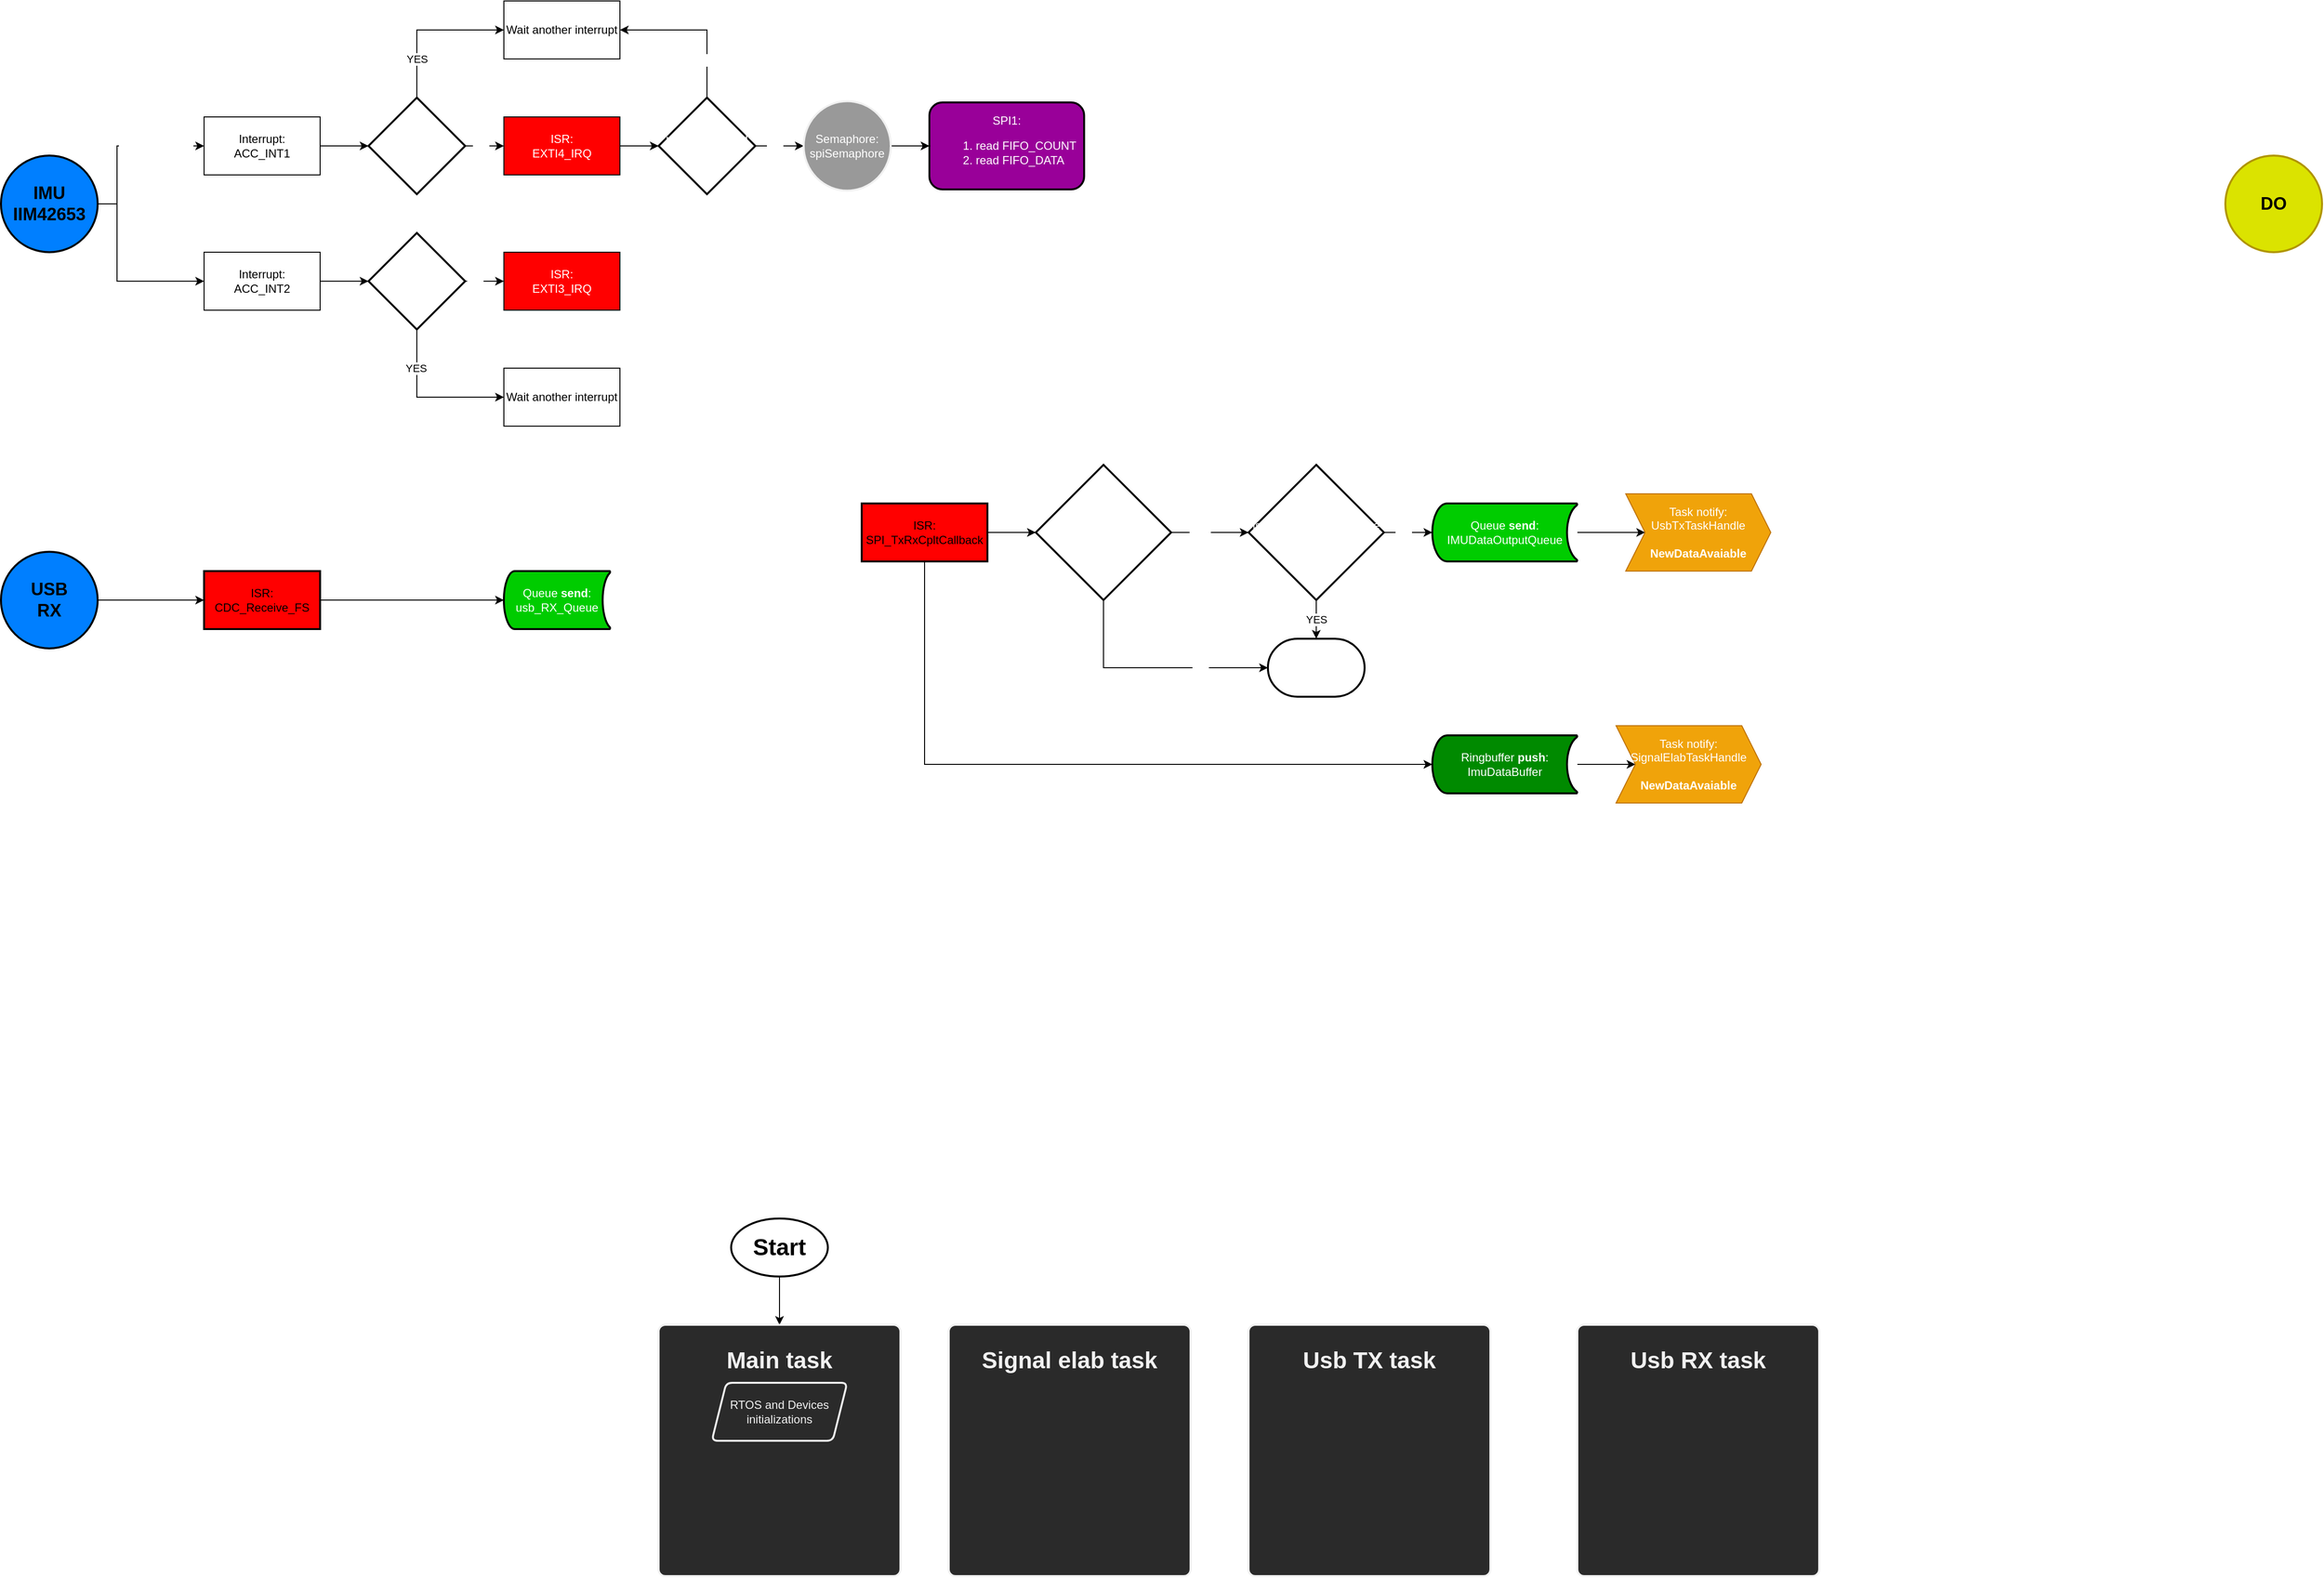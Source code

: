 <mxfile version="18.0.4" type="device"><diagram name="Page-1" id="74b105a0-9070-1c63-61bc-23e55f88626e"><mxGraphModel dx="2076" dy="1298" grid="1" gridSize="10" guides="1" tooltips="1" connect="1" arrows="1" fold="1" page="1" pageScale="1.5" pageWidth="1654" pageHeight="1169" background="none" math="0" shadow="0"><root><mxCell id="0" style=";html=1;"/><mxCell id="1" style=";html=1;" parent="0"/><mxCell id="ylig7qVfC1sZJ81ge9yt-6" style="edgeStyle=orthogonalEdgeStyle;rounded=0;orthogonalLoop=1;jettySize=auto;html=1;entryX=0.5;entryY=0;entryDx=0;entryDy=0;" parent="1" source="ylig7qVfC1sZJ81ge9yt-4" target="ylig7qVfC1sZJ81ge9yt-5" edge="1"><mxGeometry relative="1" as="geometry"/></mxCell><mxCell id="ylig7qVfC1sZJ81ge9yt-4" value="&lt;h1&gt;Start&lt;/h1&gt;" style="strokeWidth=2;html=1;shape=mxgraph.flowchart.start_1;whiteSpace=wrap;" parent="1" vertex="1"><mxGeometry x="795" y="1280" width="100" height="60" as="geometry"/></mxCell><mxCell id="ylig7qVfC1sZJ81ge9yt-5" value="&lt;h1&gt;Main task&lt;/h1&gt;" style="rounded=1;whiteSpace=wrap;html=1;absoluteArcSize=1;arcSize=14;strokeWidth=2;fontFamily=Helvetica;fontSize=12;fontColor=rgb(240, 240, 240);align=center;strokeColor=rgb(240, 240, 240);fillColor=rgb(42, 42, 42);labelPosition=center;verticalLabelPosition=middle;verticalAlign=top;" parent="1" vertex="1"><mxGeometry x="720" y="1390" width="250" height="260" as="geometry"/></mxCell><mxCell id="ylig7qVfC1sZJ81ge9yt-7" value="RTOS and Devices initializations" style="shape=parallelogram;html=1;strokeWidth=2;perimeter=parallelogramPerimeter;whiteSpace=wrap;rounded=1;arcSize=12;size=0.107;fontFamily=Helvetica;fontSize=12;fontColor=rgb(240, 240, 240);align=center;strokeColor=rgb(240, 240, 240);fillColor=rgb(42, 42, 42);" parent="1" vertex="1"><mxGeometry x="775" y="1450" width="140" height="60" as="geometry"/></mxCell><mxCell id="A2mkGAtdH4A4BYTJLTfo-7" value="" style="edgeStyle=orthogonalEdgeStyle;rounded=0;orthogonalLoop=1;jettySize=auto;html=1;" parent="1" source="A2mkGAtdH4A4BYTJLTfo-1" target="A2mkGAtdH4A4BYTJLTfo-6" edge="1"><mxGeometry relative="1" as="geometry"><Array as="points"><mxPoint x="160" y="230"/><mxPoint x="160" y="170"/></Array></mxGeometry></mxCell><mxCell id="A2mkGAtdH4A4BYTJLTfo-33" value="FIFO Threshold&lt;br&gt;reached" style="edgeLabel;html=1;align=center;verticalAlign=middle;resizable=0;points=[];fontColor=#FFFFFF;" parent="A2mkGAtdH4A4BYTJLTfo-7" vertex="1" connectable="0"><mxGeometry x="0.312" y="-2" relative="1" as="geometry"><mxPoint x="8" y="-2" as="offset"/></mxGeometry></mxCell><mxCell id="A2mkGAtdH4A4BYTJLTfo-11" style="edgeStyle=orthogonalEdgeStyle;rounded=0;orthogonalLoop=1;jettySize=auto;html=1;entryX=0;entryY=0.5;entryDx=0;entryDy=0;" parent="1" source="A2mkGAtdH4A4BYTJLTfo-1" target="A2mkGAtdH4A4BYTJLTfo-8" edge="1"><mxGeometry relative="1" as="geometry"><Array as="points"><mxPoint x="160" y="230"/><mxPoint x="160" y="310"/></Array></mxGeometry></mxCell><mxCell id="A2mkGAtdH4A4BYTJLTfo-1" value="&lt;h2&gt;&lt;font color=&quot;#000000&quot;&gt;IMU&lt;br&gt;IIM42653&lt;/font&gt;&lt;/h2&gt;" style="strokeWidth=2;html=1;shape=mxgraph.flowchart.start_2;whiteSpace=wrap;fillColor=#007FFF;strokeColor=#000000;" parent="1" vertex="1"><mxGeometry x="40" y="180" width="100" height="100" as="geometry"/></mxCell><mxCell id="A2mkGAtdH4A4BYTJLTfo-15" value="" style="edgeStyle=orthogonalEdgeStyle;rounded=0;orthogonalLoop=1;jettySize=auto;html=1;" parent="1" source="A2mkGAtdH4A4BYTJLTfo-2" target="A2mkGAtdH4A4BYTJLTfo-14" edge="1"><mxGeometry relative="1" as="geometry"/></mxCell><mxCell id="A2mkGAtdH4A4BYTJLTfo-2" value="&lt;h2&gt;&lt;font color=&quot;#000000&quot;&gt;USB&lt;br&gt;RX&lt;/font&gt;&lt;/h2&gt;" style="strokeWidth=2;html=1;shape=mxgraph.flowchart.start_2;whiteSpace=wrap;strokeColor=#000000;fillColor=#007FFF;" parent="1" vertex="1"><mxGeometry x="40" y="590" width="100" height="100" as="geometry"/></mxCell><mxCell id="A2mkGAtdH4A4BYTJLTfo-28" value="" style="edgeStyle=orthogonalEdgeStyle;rounded=0;orthogonalLoop=1;jettySize=auto;html=1;fontColor=#FFFFFF;" parent="1" source="A2mkGAtdH4A4BYTJLTfo-6" target="A2mkGAtdH4A4BYTJLTfo-27" edge="1"><mxGeometry relative="1" as="geometry"/></mxCell><mxCell id="A2mkGAtdH4A4BYTJLTfo-6" value="Interrupt:&lt;br&gt;ACC_INT1" style="rounded=0;whiteSpace=wrap;html=1;" parent="1" vertex="1"><mxGeometry x="250" y="140" width="120" height="60" as="geometry"/></mxCell><mxCell id="LXQMJU7VKnlrSpX-8esE-26" value="" style="edgeStyle=orthogonalEdgeStyle;rounded=0;orthogonalLoop=1;jettySize=auto;html=1;fontColor=#FFFFFF;" parent="1" source="A2mkGAtdH4A4BYTJLTfo-8" target="LXQMJU7VKnlrSpX-8esE-23" edge="1"><mxGeometry relative="1" as="geometry"/></mxCell><mxCell id="A2mkGAtdH4A4BYTJLTfo-8" value="&lt;span&gt;Interrupt:&lt;/span&gt;&lt;br&gt;&lt;span&gt;ACC_INT2&lt;br&gt;&lt;/span&gt;" style="rounded=0;whiteSpace=wrap;html=1;" parent="1" vertex="1"><mxGeometry x="250" y="280" width="120" height="60" as="geometry"/></mxCell><mxCell id="A2mkGAtdH4A4BYTJLTfo-26" value="" style="edgeStyle=orthogonalEdgeStyle;rounded=0;orthogonalLoop=1;jettySize=auto;html=1;fontColor=#FFFFFF;" parent="1" source="A2mkGAtdH4A4BYTJLTfo-14" target="A2mkGAtdH4A4BYTJLTfo-25" edge="1"><mxGeometry relative="1" as="geometry"/></mxCell><mxCell id="A2mkGAtdH4A4BYTJLTfo-14" value="ISR:&lt;br&gt;CDC_Receive_FS" style="whiteSpace=wrap;html=1;strokeWidth=2;fillColor=#FF0000;" parent="1" vertex="1"><mxGeometry x="250" y="610" width="120" height="60" as="geometry"/></mxCell><mxCell id="A2mkGAtdH4A4BYTJLTfo-16" value="&lt;font color=&quot;#ffffff&quot;&gt;ISR:&lt;br&gt;EXTI4_IRQ&lt;/font&gt;" style="whiteSpace=wrap;html=1;rounded=0;fillColor=#FF0000;" parent="1" vertex="1"><mxGeometry x="560" y="140" width="120" height="60" as="geometry"/></mxCell><mxCell id="A2mkGAtdH4A4BYTJLTfo-18" value="&lt;font color=&quot;#ffffff&quot;&gt;ISR:&lt;br&gt;EXTI3_IRQ&lt;/font&gt;" style="whiteSpace=wrap;html=1;rounded=0;fillColor=#FF0000;" parent="1" vertex="1"><mxGeometry x="560" y="280" width="120" height="60" as="geometry"/></mxCell><mxCell id="A2mkGAtdH4A4BYTJLTfo-20" value="&lt;h1&gt;Signal elab task&lt;/h1&gt;" style="rounded=1;whiteSpace=wrap;html=1;absoluteArcSize=1;arcSize=14;strokeWidth=2;fontFamily=Helvetica;fontSize=12;fontColor=rgb(240, 240, 240);align=center;strokeColor=rgb(240, 240, 240);fillColor=rgb(42, 42, 42);labelPosition=center;verticalLabelPosition=middle;verticalAlign=top;" parent="1" vertex="1"><mxGeometry x="1020" y="1390" width="250" height="260" as="geometry"/></mxCell><mxCell id="A2mkGAtdH4A4BYTJLTfo-21" value="&lt;h1&gt;Usb TX task&lt;/h1&gt;" style="rounded=1;whiteSpace=wrap;html=1;absoluteArcSize=1;arcSize=14;strokeWidth=2;fontFamily=Helvetica;fontSize=12;fontColor=rgb(240, 240, 240);align=center;strokeColor=rgb(240, 240, 240);fillColor=rgb(42, 42, 42);labelPosition=center;verticalLabelPosition=middle;verticalAlign=top;" parent="1" vertex="1"><mxGeometry x="1330" y="1390" width="250" height="260" as="geometry"/></mxCell><mxCell id="A2mkGAtdH4A4BYTJLTfo-22" value="&lt;h1&gt;Usb RX task&lt;/h1&gt;" style="rounded=1;whiteSpace=wrap;html=1;absoluteArcSize=1;arcSize=14;strokeWidth=2;fontFamily=Helvetica;fontSize=12;fontColor=rgb(240, 240, 240);align=center;strokeColor=rgb(240, 240, 240);fillColor=rgb(42, 42, 42);labelPosition=center;verticalLabelPosition=middle;verticalAlign=top;" parent="1" vertex="1"><mxGeometry x="1670" y="1390" width="250" height="260" as="geometry"/></mxCell><mxCell id="A2mkGAtdH4A4BYTJLTfo-25" value="Queue &lt;b&gt;send&lt;/b&gt;:&lt;br&gt;usb_RX_Queue" style="strokeWidth=2;html=1;shape=mxgraph.flowchart.stored_data;whiteSpace=wrap;fontColor=#FFFFFF;fillColor=#00CC00;" parent="1" vertex="1"><mxGeometry x="560" y="610" width="110" height="60" as="geometry"/></mxCell><mxCell id="A2mkGAtdH4A4BYTJLTfo-29" style="edgeStyle=orthogonalEdgeStyle;rounded=0;orthogonalLoop=1;jettySize=auto;html=1;exitX=0.5;exitY=0;exitDx=0;exitDy=0;exitPerimeter=0;fontColor=#FFFFFF;entryX=0;entryY=0.5;entryDx=0;entryDy=0;" parent="1" source="A2mkGAtdH4A4BYTJLTfo-27" target="cvb1im8wMfsYTv5nt2DC-3" edge="1"><mxGeometry relative="1" as="geometry"><Array as="points"><mxPoint x="470" y="50"/></Array><mxPoint x="310" y="140" as="targetPoint"/></mxGeometry></mxCell><mxCell id="A2mkGAtdH4A4BYTJLTfo-30" value="YES" style="edgeLabel;html=1;align=center;verticalAlign=middle;resizable=0;points=[];fontColor=#FFFFFF;" parent="A2mkGAtdH4A4BYTJLTfo-29" vertex="1" connectable="0"><mxGeometry x="0.131" y="-3" relative="1" as="geometry"><mxPoint x="107" y="23" as="offset"/></mxGeometry></mxCell><mxCell id="cvb1im8wMfsYTv5nt2DC-4" value="YES" style="edgeLabel;html=1;align=center;verticalAlign=middle;resizable=0;points=[];" vertex="1" connectable="0" parent="A2mkGAtdH4A4BYTJLTfo-29"><mxGeometry x="-0.278" y="2" relative="1" as="geometry"><mxPoint x="2" y="18" as="offset"/></mxGeometry></mxCell><mxCell id="A2mkGAtdH4A4BYTJLTfo-31" style="edgeStyle=orthogonalEdgeStyle;rounded=0;orthogonalLoop=1;jettySize=auto;html=1;exitX=1;exitY=0.5;exitDx=0;exitDy=0;exitPerimeter=0;entryX=0;entryY=0.5;entryDx=0;entryDy=0;fontColor=#FFFFFF;" parent="1" source="A2mkGAtdH4A4BYTJLTfo-27" target="A2mkGAtdH4A4BYTJLTfo-16" edge="1"><mxGeometry relative="1" as="geometry"/></mxCell><mxCell id="A2mkGAtdH4A4BYTJLTfo-32" value="NO" style="edgeLabel;html=1;align=center;verticalAlign=middle;resizable=0;points=[];fontColor=#FFFFFF;" parent="A2mkGAtdH4A4BYTJLTfo-31" vertex="1" connectable="0"><mxGeometry x="-0.229" relative="1" as="geometry"><mxPoint as="offset"/></mxGeometry></mxCell><mxCell id="A2mkGAtdH4A4BYTJLTfo-27" value="NVIC masked?" style="strokeWidth=2;html=1;shape=mxgraph.flowchart.decision;whiteSpace=wrap;fontColor=#FFFFFF;fillColor=none;" parent="1" vertex="1"><mxGeometry x="420" y="120" width="100" height="100" as="geometry"/></mxCell><mxCell id="A2mkGAtdH4A4BYTJLTfo-38" style="edgeStyle=orthogonalEdgeStyle;rounded=0;orthogonalLoop=1;jettySize=auto;html=1;exitX=1;exitY=0.5;exitDx=0;exitDy=0;fontColor=#FFFFFF;" parent="1" source="A2mkGAtdH4A4BYTJLTfo-16" target="A2mkGAtdH4A4BYTJLTfo-40" edge="1"><mxGeometry relative="1" as="geometry"><mxPoint x="890" y="169.833" as="targetPoint"/><mxPoint x="820" y="170" as="sourcePoint"/></mxGeometry></mxCell><mxCell id="A2mkGAtdH4A4BYTJLTfo-42" style="edgeStyle=orthogonalEdgeStyle;rounded=0;orthogonalLoop=1;jettySize=auto;html=1;exitX=0.5;exitY=0;exitDx=0;exitDy=0;exitPerimeter=0;fontColor=#FFFFFF;entryX=1;entryY=0.5;entryDx=0;entryDy=0;" parent="1" source="A2mkGAtdH4A4BYTJLTfo-40" edge="1" target="cvb1im8wMfsYTv5nt2DC-3"><mxGeometry relative="1" as="geometry"><mxPoint x="770" y="80" as="targetPoint"/><Array as="points"><mxPoint x="770" y="50"/></Array></mxGeometry></mxCell><mxCell id="A2mkGAtdH4A4BYTJLTfo-43" value="YES" style="edgeLabel;html=1;align=center;verticalAlign=middle;resizable=0;points=[];fontColor=#FFFFFF;" parent="A2mkGAtdH4A4BYTJLTfo-42" vertex="1" connectable="0"><mxGeometry x="-0.23" y="-3" relative="1" as="geometry"><mxPoint x="-3" y="22" as="offset"/></mxGeometry></mxCell><mxCell id="A2mkGAtdH4A4BYTJLTfo-47" value="" style="edgeStyle=orthogonalEdgeStyle;rounded=0;orthogonalLoop=1;jettySize=auto;html=1;fontColor=#FFFFFF;" parent="1" source="A2mkGAtdH4A4BYTJLTfo-40" target="A2mkGAtdH4A4BYTJLTfo-46" edge="1"><mxGeometry relative="1" as="geometry"><Array as="points"><mxPoint x="840" y="170"/><mxPoint x="840" y="170"/></Array></mxGeometry></mxCell><mxCell id="A2mkGAtdH4A4BYTJLTfo-50" value="NO" style="edgeLabel;html=1;align=center;verticalAlign=middle;resizable=0;points=[];fontColor=#FFFFFF;" parent="A2mkGAtdH4A4BYTJLTfo-47" vertex="1" connectable="0"><mxGeometry x="0.863" relative="1" as="geometry"><mxPoint x="-27" as="offset"/></mxGeometry></mxCell><mxCell id="A2mkGAtdH4A4BYTJLTfo-40" value="is previous read running?" style="strokeWidth=2;html=1;shape=mxgraph.flowchart.decision;whiteSpace=wrap;fontColor=#FFFFFF;fillColor=none;" parent="1" vertex="1"><mxGeometry x="720" y="120.003" width="100" height="100" as="geometry"/></mxCell><mxCell id="A2mkGAtdH4A4BYTJLTfo-44" value="SPI1:&lt;br&gt;&lt;ol&gt;&lt;li style=&quot;text-align: left&quot;&gt;read FIFO_COUNT&lt;/li&gt;&lt;li style=&quot;text-align: left&quot;&gt;read FIFO_DATA&lt;/li&gt;&lt;/ol&gt;" style="rounded=1;whiteSpace=wrap;html=1;fillColor=#990099;fontColor=#FFFFFF;strokeWidth=2;" parent="1" vertex="1"><mxGeometry x="1000" y="125" width="160" height="90" as="geometry"/></mxCell><mxCell id="A2mkGAtdH4A4BYTJLTfo-51" value="" style="edgeStyle=orthogonalEdgeStyle;rounded=0;orthogonalLoop=1;jettySize=auto;html=1;fontColor=#FFFFFF;" parent="1" source="A2mkGAtdH4A4BYTJLTfo-46" target="A2mkGAtdH4A4BYTJLTfo-44" edge="1"><mxGeometry relative="1" as="geometry"><Array as="points"><mxPoint x="1000" y="170"/><mxPoint x="1000" y="170"/></Array></mxGeometry></mxCell><mxCell id="A2mkGAtdH4A4BYTJLTfo-46" value="Semaphore:&lt;br&gt;spiSemaphore" style="strokeWidth=2;html=1;shape=mxgraph.flowchart.start_2;whiteSpace=wrap;fontFamily=Helvetica;fontSize=12;fontColor=#FFFFFF;align=center;strokeColor=rgb(240, 240, 240);fillColor=#999999;" parent="1" vertex="1"><mxGeometry x="870" y="123.75" width="90" height="92.5" as="geometry"/></mxCell><mxCell id="A2mkGAtdH4A4BYTJLTfo-55" value="" style="edgeStyle=orthogonalEdgeStyle;rounded=0;orthogonalLoop=1;jettySize=auto;html=1;fontColor=#FFFFFF;startArrow=none;" parent="1" source="A2mkGAtdH4A4BYTJLTfo-56" target="A2mkGAtdH4A4BYTJLTfo-54" edge="1"><mxGeometry relative="1" as="geometry"><Array as="points"><mxPoint x="1480" y="570"/><mxPoint x="1480" y="570"/></Array></mxGeometry></mxCell><mxCell id="A2mkGAtdH4A4BYTJLTfo-59" value="NO" style="edgeLabel;html=1;align=center;verticalAlign=middle;resizable=0;points=[];fontColor=#FFFFFF;" parent="A2mkGAtdH4A4BYTJLTfo-55" vertex="1" connectable="0"><mxGeometry x="0.789" relative="1" as="geometry"><mxPoint x="-25" as="offset"/></mxGeometry></mxCell><mxCell id="LXQMJU7VKnlrSpX-8esE-15" value="" style="edgeStyle=orthogonalEdgeStyle;rounded=0;orthogonalLoop=1;jettySize=auto;html=1;fontColor=#FFFFFF;" parent="1" source="A2mkGAtdH4A4BYTJLTfo-53" target="LXQMJU7VKnlrSpX-8esE-13" edge="1"><mxGeometry relative="1" as="geometry"/></mxCell><mxCell id="LXQMJU7VKnlrSpX-8esE-20" style="edgeStyle=orthogonalEdgeStyle;rounded=0;orthogonalLoop=1;jettySize=auto;html=1;entryX=0;entryY=0.5;entryDx=0;entryDy=0;entryPerimeter=0;fontColor=#FFFFFF;" parent="1" source="A2mkGAtdH4A4BYTJLTfo-53" target="LXQMJU7VKnlrSpX-8esE-19" edge="1"><mxGeometry relative="1" as="geometry"><Array as="points"><mxPoint x="995" y="810"/></Array></mxGeometry></mxCell><mxCell id="A2mkGAtdH4A4BYTJLTfo-53" value="ISR:&lt;br&gt;SPI_TxRxCpltCallback" style="whiteSpace=wrap;html=1;strokeWidth=2;fillColor=#FF0000;" parent="1" vertex="1"><mxGeometry x="930" y="540" width="130" height="60" as="geometry"/></mxCell><mxCell id="LXQMJU7VKnlrSpX-8esE-3" value="" style="edgeStyle=orthogonalEdgeStyle;rounded=0;orthogonalLoop=1;jettySize=auto;html=1;" parent="1" source="A2mkGAtdH4A4BYTJLTfo-54" target="LXQMJU7VKnlrSpX-8esE-2" edge="1"><mxGeometry relative="1" as="geometry"/></mxCell><mxCell id="A2mkGAtdH4A4BYTJLTfo-54" value="Queue &lt;b&gt;send&lt;/b&gt;:&lt;br&gt;IMUDataOutputQueue" style="strokeWidth=2;html=1;shape=mxgraph.flowchart.stored_data;whiteSpace=wrap;fontColor=#FFFFFF;fillColor=#00CC00;" parent="1" vertex="1"><mxGeometry x="1520" y="540" width="150" height="60" as="geometry"/></mxCell><mxCell id="A2mkGAtdH4A4BYTJLTfo-65" value="" style="edgeStyle=orthogonalEdgeStyle;rounded=0;orthogonalLoop=1;jettySize=auto;html=1;fontColor=#FFFFFF;" parent="1" source="A2mkGAtdH4A4BYTJLTfo-56" target="A2mkGAtdH4A4BYTJLTfo-60" edge="1"><mxGeometry relative="1" as="geometry"/></mxCell><mxCell id="LXQMJU7VKnlrSpX-8esE-1" value="YES" style="edgeLabel;html=1;align=center;verticalAlign=middle;resizable=0;points=[];" parent="A2mkGAtdH4A4BYTJLTfo-65" vertex="1" connectable="0"><mxGeometry x="0.202" relative="1" as="geometry"><mxPoint y="-4" as="offset"/></mxGeometry></mxCell><mxCell id="A2mkGAtdH4A4BYTJLTfo-56" value="is&amp;nbsp;IMUDataOutputQueue full?" style="strokeWidth=2;html=1;shape=mxgraph.flowchart.decision;whiteSpace=wrap;fontColor=#FFFFFF;fillColor=none;" parent="1" vertex="1"><mxGeometry x="1330" y="500" width="140" height="140" as="geometry"/></mxCell><mxCell id="A2mkGAtdH4A4BYTJLTfo-60" value="Throw the data" style="strokeWidth=2;html=1;shape=mxgraph.flowchart.terminator;whiteSpace=wrap;fontColor=#FFFFFF;fillColor=none;" parent="1" vertex="1"><mxGeometry x="1350" y="680" width="100" height="60" as="geometry"/></mxCell><mxCell id="LXQMJU7VKnlrSpX-8esE-2" value="Task notify:&lt;br&gt;UsbTxTaskHandle&lt;br&gt;&lt;br&gt;&lt;b&gt;NewDataAvaiable&lt;/b&gt;" style="shape=step;perimeter=stepPerimeter;whiteSpace=wrap;html=1;fixedSize=1;fillColor=#f0a30a;fontColor=#FFFFFF;strokeColor=#BD7000;" parent="1" vertex="1"><mxGeometry x="1720" y="530" width="150" height="80" as="geometry"/></mxCell><mxCell id="LXQMJU7VKnlrSpX-8esE-14" value="" style="edgeStyle=orthogonalEdgeStyle;rounded=0;orthogonalLoop=1;jettySize=auto;html=1;fontColor=#FFFFFF;" parent="1" source="LXQMJU7VKnlrSpX-8esE-13" target="A2mkGAtdH4A4BYTJLTfo-56" edge="1"><mxGeometry relative="1" as="geometry"/></mxCell><mxCell id="LXQMJU7VKnlrSpX-8esE-16" value="YES" style="edgeLabel;html=1;align=center;verticalAlign=middle;resizable=0;points=[];fontColor=#FFFFFF;" parent="LXQMJU7VKnlrSpX-8esE-14" vertex="1" connectable="0"><mxGeometry x="-0.275" y="-1" relative="1" as="geometry"><mxPoint as="offset"/></mxGeometry></mxCell><mxCell id="LXQMJU7VKnlrSpX-8esE-17" style="edgeStyle=orthogonalEdgeStyle;rounded=0;orthogonalLoop=1;jettySize=auto;html=1;fontColor=#FFFFFF;entryX=0;entryY=0.5;entryDx=0;entryDy=0;entryPerimeter=0;" parent="1" source="LXQMJU7VKnlrSpX-8esE-13" target="A2mkGAtdH4A4BYTJLTfo-60" edge="1"><mxGeometry relative="1" as="geometry"><mxPoint x="1200" y="720" as="targetPoint"/><Array as="points"><mxPoint x="1180" y="710"/></Array></mxGeometry></mxCell><mxCell id="LXQMJU7VKnlrSpX-8esE-18" value="NO" style="edgeLabel;html=1;align=center;verticalAlign=middle;resizable=0;points=[];fontColor=#FFFFFF;" parent="LXQMJU7VKnlrSpX-8esE-17" vertex="1" connectable="0"><mxGeometry x="0.138" y="-1" relative="1" as="geometry"><mxPoint x="33" y="-1" as="offset"/></mxGeometry></mxCell><mxCell id="LXQMJU7VKnlrSpX-8esE-13" value="is Telemetry enabled?" style="strokeWidth=2;html=1;shape=mxgraph.flowchart.decision;whiteSpace=wrap;fontColor=#FFFFFF;fillColor=none;" parent="1" vertex="1"><mxGeometry x="1110" y="500" width="140" height="140" as="geometry"/></mxCell><mxCell id="LXQMJU7VKnlrSpX-8esE-22" value="" style="edgeStyle=orthogonalEdgeStyle;rounded=0;orthogonalLoop=1;jettySize=auto;html=1;fontColor=#FFFFFF;" parent="1" source="LXQMJU7VKnlrSpX-8esE-19" target="LXQMJU7VKnlrSpX-8esE-21" edge="1"><mxGeometry relative="1" as="geometry"/></mxCell><mxCell id="LXQMJU7VKnlrSpX-8esE-19" value="Ringbuffer &lt;b&gt;push&lt;/b&gt;:&lt;br&gt;ImuDataBuffer" style="strokeWidth=2;html=1;shape=mxgraph.flowchart.stored_data;whiteSpace=wrap;fillColor=#008a00;strokeColor=default;fontColor=#ffffff;gradientColor=none;" parent="1" vertex="1"><mxGeometry x="1520" y="780" width="150" height="60" as="geometry"/></mxCell><mxCell id="LXQMJU7VKnlrSpX-8esE-21" value="Task notify:&lt;br&gt;SignalElabTaskHandle&lt;br&gt;&lt;br&gt;&lt;b&gt;NewDataAvaiable&lt;/b&gt;" style="shape=step;perimeter=stepPerimeter;whiteSpace=wrap;html=1;fixedSize=1;fillColor=#f0a30a;fontColor=#FFFFFF;strokeColor=#BD7000;" parent="1" vertex="1"><mxGeometry x="1710" y="770" width="150" height="80" as="geometry"/></mxCell><mxCell id="LXQMJU7VKnlrSpX-8esE-25" value="" style="edgeStyle=orthogonalEdgeStyle;rounded=0;orthogonalLoop=1;jettySize=auto;html=1;fontColor=#FFFFFF;" parent="1" source="LXQMJU7VKnlrSpX-8esE-23" target="A2mkGAtdH4A4BYTJLTfo-18" edge="1"><mxGeometry relative="1" as="geometry"><Array as="points"><mxPoint x="530" y="310"/><mxPoint x="530" y="310"/></Array></mxGeometry></mxCell><mxCell id="LXQMJU7VKnlrSpX-8esE-29" value="NO" style="edgeLabel;html=1;align=center;verticalAlign=middle;resizable=0;points=[];fontColor=#FFFFFF;" parent="LXQMJU7VKnlrSpX-8esE-25" vertex="1" connectable="0"><mxGeometry x="-0.76" y="-1" relative="1" as="geometry"><mxPoint x="5" y="-1" as="offset"/></mxGeometry></mxCell><mxCell id="cvb1im8wMfsYTv5nt2DC-6" style="edgeStyle=orthogonalEdgeStyle;rounded=0;orthogonalLoop=1;jettySize=auto;html=1;exitX=0.5;exitY=1;exitDx=0;exitDy=0;exitPerimeter=0;entryX=0;entryY=0.5;entryDx=0;entryDy=0;" edge="1" parent="1" source="LXQMJU7VKnlrSpX-8esE-23" target="cvb1im8wMfsYTv5nt2DC-5"><mxGeometry relative="1" as="geometry"/></mxCell><mxCell id="cvb1im8wMfsYTv5nt2DC-7" value="YES" style="edgeLabel;html=1;align=center;verticalAlign=middle;resizable=0;points=[];" vertex="1" connectable="0" parent="cvb1im8wMfsYTv5nt2DC-6"><mxGeometry x="0.062" y="1" relative="1" as="geometry"><mxPoint x="-16" y="-29" as="offset"/></mxGeometry></mxCell><mxCell id="LXQMJU7VKnlrSpX-8esE-23" value="NVIC masked?" style="strokeWidth=2;html=1;shape=mxgraph.flowchart.decision;whiteSpace=wrap;fontColor=#FFFFFF;fillColor=none;" parent="1" vertex="1"><mxGeometry x="420" y="260" width="100" height="100" as="geometry"/></mxCell><mxCell id="cvb1im8wMfsYTv5nt2DC-3" value="Wait another interrupt" style="rounded=0;whiteSpace=wrap;html=1;" vertex="1" parent="1"><mxGeometry x="560" y="20" width="120" height="60" as="geometry"/></mxCell><mxCell id="cvb1im8wMfsYTv5nt2DC-5" value="Wait another interrupt" style="rounded=0;whiteSpace=wrap;html=1;" vertex="1" parent="1"><mxGeometry x="560" y="400" width="120" height="60" as="geometry"/></mxCell><mxCell id="cvb1im8wMfsYTv5nt2DC-8" value="&lt;h2&gt;&lt;font color=&quot;#000000&quot;&gt;DO&lt;/font&gt;&lt;/h2&gt;" style="strokeWidth=2;html=1;shape=mxgraph.flowchart.start_2;whiteSpace=wrap;strokeColor=#B09500;fillColor=#DBE300;fontColor=#000000;" vertex="1" parent="1"><mxGeometry x="2340" y="180" width="100" height="100" as="geometry"/></mxCell></root></mxGraphModel></diagram></mxfile>